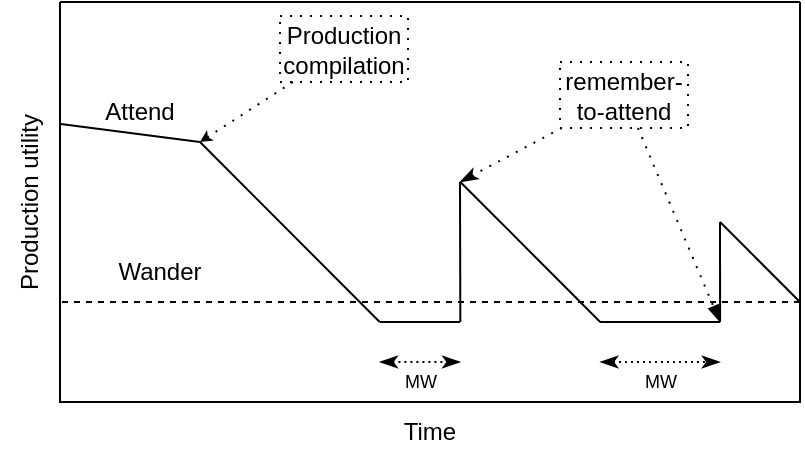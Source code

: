<mxfile>
    <diagram id="C5RBs43oDa-KdzZeNtuy" name="Page-1">
        <mxGraphModel dx="1086" dy="679" grid="1" gridSize="10" guides="1" tooltips="1" connect="1" arrows="1" fold="1" page="0" pageScale="1" pageWidth="827" pageHeight="1169" background="none" math="0" shadow="0">
            <root>
                <mxCell id="WIyWlLk6GJQsqaUBKTNV-0"/>
                <mxCell id="WIyWlLk6GJQsqaUBKTNV-1" parent="WIyWlLk6GJQsqaUBKTNV-0"/>
                <mxCell id="36" value="" style="swimlane;startSize=0;fontSize=12;" parent="WIyWlLk6GJQsqaUBKTNV-1" vertex="1">
                    <mxGeometry x="-240" y="290" width="370" height="200" as="geometry"/>
                </mxCell>
                <mxCell id="48" value="" style="endArrow=none;html=1;fontSize=12;entryX=0.432;entryY=0.8;entryDx=0;entryDy=0;entryPerimeter=0;" parent="36" target="36" edge="1">
                    <mxGeometry width="50" height="50" relative="1" as="geometry">
                        <mxPoint x="70" y="70" as="sourcePoint"/>
                        <mxPoint x="160" y="160" as="targetPoint"/>
                    </mxGeometry>
                </mxCell>
                <mxCell id="49" value="" style="endArrow=none;html=1;fontSize=12;exitX=0.541;exitY=0.8;exitDx=0;exitDy=0;exitPerimeter=0;" parent="36" source="36" edge="1">
                    <mxGeometry width="50" height="50" relative="1" as="geometry">
                        <mxPoint x="160" y="160" as="sourcePoint"/>
                        <mxPoint x="200" y="90" as="targetPoint"/>
                    </mxGeometry>
                </mxCell>
                <mxCell id="57" value="" style="endArrow=none;html=1;fontSize=12;" parent="36" edge="1">
                    <mxGeometry width="50" height="50" relative="1" as="geometry">
                        <mxPoint x="160" y="160" as="sourcePoint"/>
                        <mxPoint x="200" y="160" as="targetPoint"/>
                    </mxGeometry>
                </mxCell>
                <mxCell id="58" value="" style="endArrow=none;html=1;fontSize=12;" parent="36" edge="1">
                    <mxGeometry width="50" height="50" relative="1" as="geometry">
                        <mxPoint x="270" y="160" as="sourcePoint"/>
                        <mxPoint x="330" y="160" as="targetPoint"/>
                    </mxGeometry>
                </mxCell>
                <mxCell id="59" value="Attend" style="text;html=1;strokeColor=none;fillColor=none;align=center;verticalAlign=middle;whiteSpace=wrap;rounded=0;fontSize=12;" parent="36" vertex="1">
                    <mxGeometry x="10" y="40" width="60" height="30" as="geometry"/>
                </mxCell>
                <mxCell id="61" value="Wander" style="text;html=1;strokeColor=none;fillColor=none;align=center;verticalAlign=middle;whiteSpace=wrap;rounded=0;fontSize=12;" parent="36" vertex="1">
                    <mxGeometry x="20" y="120" width="60" height="30" as="geometry"/>
                </mxCell>
                <mxCell id="63" style="edgeStyle=none;html=1;targetPerimeterSpacing=0;endSize=3;jumpSize=0;dashed=1;dashPattern=1 4;endArrow=classic;endFill=1;" parent="36" source="62" edge="1">
                    <mxGeometry relative="1" as="geometry">
                        <mxPoint x="70" y="70" as="targetPoint"/>
                    </mxGeometry>
                </mxCell>
                <mxCell id="62" value="Production compilation" style="text;html=1;strokeColor=default;fillColor=none;align=center;verticalAlign=middle;whiteSpace=wrap;rounded=0;strokeWidth=1;perimeterSpacing=0;spacingTop=4;spacingBottom=4;spacingLeft=4;spacingRight=4;dashed=1;dashPattern=1 4;" parent="36" vertex="1">
                    <mxGeometry x="110" y="7" width="64" height="33" as="geometry"/>
                </mxCell>
                <mxCell id="66" value="remember-to-attend" style="text;html=1;strokeColor=default;fillColor=none;align=center;verticalAlign=middle;whiteSpace=wrap;rounded=0;strokeWidth=1;perimeterSpacing=0;spacingTop=4;spacingBottom=4;spacingLeft=4;spacingRight=4;dashed=1;dashPattern=1 4;" parent="36" vertex="1">
                    <mxGeometry x="250" y="30" width="64" height="33" as="geometry"/>
                </mxCell>
                <mxCell id="37" value="Time" style="text;html=1;strokeColor=none;fillColor=none;align=center;verticalAlign=middle;whiteSpace=wrap;rounded=0;fontSize=12;" parent="WIyWlLk6GJQsqaUBKTNV-1" vertex="1">
                    <mxGeometry x="-85" y="490" width="60" height="30" as="geometry"/>
                </mxCell>
                <mxCell id="38" value="Production utility" style="text;html=1;strokeColor=none;fillColor=none;align=center;verticalAlign=middle;whiteSpace=wrap;rounded=0;fontSize=12;rotation=270;" parent="WIyWlLk6GJQsqaUBKTNV-1" vertex="1">
                    <mxGeometry x="-320" y="375" width="130" height="30" as="geometry"/>
                </mxCell>
                <mxCell id="44" value="" style="endArrow=none;html=1;fontSize=12;entryX=0;entryY=0.75;entryDx=0;entryDy=0;exitX=1;exitY=0.75;exitDx=0;exitDy=0;dashed=1;" parent="WIyWlLk6GJQsqaUBKTNV-1" source="36" target="36" edge="1">
                    <mxGeometry width="50" height="50" relative="1" as="geometry">
                        <mxPoint x="-130.0" y="419.59" as="sourcePoint"/>
                        <mxPoint x="-240" y="419.09" as="targetPoint"/>
                    </mxGeometry>
                </mxCell>
                <mxCell id="46" value="" style="endArrow=none;html=1;fontSize=12;entryX=0.189;entryY=0.35;entryDx=0;entryDy=0;entryPerimeter=0;exitX=0.8;exitY=1.012;exitDx=0;exitDy=0;exitPerimeter=0;" parent="WIyWlLk6GJQsqaUBKTNV-1" target="36" edge="1" source="38">
                    <mxGeometry width="50" height="50" relative="1" as="geometry">
                        <mxPoint x="-240" y="360" as="sourcePoint"/>
                        <mxPoint x="-170" y="358" as="targetPoint"/>
                    </mxGeometry>
                </mxCell>
                <mxCell id="47" value="" style="endArrow=none;html=1;fontSize=12;exitX=0.75;exitY=1;exitDx=0;exitDy=0;" parent="WIyWlLk6GJQsqaUBKTNV-1" source="38" target="36" edge="1">
                    <mxGeometry width="50" height="50" relative="1" as="geometry">
                        <mxPoint x="-190" y="280" as="sourcePoint"/>
                        <mxPoint x="-170" y="358" as="targetPoint"/>
                    </mxGeometry>
                </mxCell>
                <mxCell id="52" value="" style="endArrow=none;html=1;fontSize=12;exitX=0.892;exitY=0.55;exitDx=0;exitDy=0;exitPerimeter=0;entryX=1;entryY=0.75;entryDx=0;entryDy=0;" parent="WIyWlLk6GJQsqaUBKTNV-1" source="36" target="36" edge="1">
                    <mxGeometry width="50" height="50" relative="1" as="geometry">
                        <mxPoint y="390" as="sourcePoint"/>
                        <mxPoint x="140" y="450" as="targetPoint"/>
                    </mxGeometry>
                </mxCell>
                <mxCell id="51" value="" style="endArrow=none;html=1;fontSize=12;entryX=0.892;entryY=0.8;entryDx=0;entryDy=0;entryPerimeter=0;" parent="WIyWlLk6GJQsqaUBKTNV-1" target="36" edge="1">
                    <mxGeometry width="50" height="50" relative="1" as="geometry">
                        <mxPoint x="90" y="400" as="sourcePoint"/>
                        <mxPoint y="450" as="targetPoint"/>
                    </mxGeometry>
                </mxCell>
                <mxCell id="50" value="" style="endArrow=none;html=1;fontSize=12;exitX=0.73;exitY=0.8;exitDx=0;exitDy=0;exitPerimeter=0;entryX=0.541;entryY=0.45;entryDx=0;entryDy=0;entryPerimeter=0;" parent="WIyWlLk6GJQsqaUBKTNV-1" source="36" target="36" edge="1">
                    <mxGeometry width="50" height="50" relative="1" as="geometry">
                        <mxPoint x="-270" y="330" as="sourcePoint"/>
                        <mxPoint x="-80" y="380" as="targetPoint"/>
                    </mxGeometry>
                </mxCell>
                <mxCell id="64" value="MW" style="endArrow=classicThin;startArrow=classicThin;html=1;entryX=0.541;entryY=0.9;entryDx=0;entryDy=0;entryPerimeter=0;exitX=0.432;exitY=0.9;exitDx=0;exitDy=0;exitPerimeter=0;endFill=1;dashed=1;dashPattern=1 2;startFill=1;labelPosition=center;verticalLabelPosition=middle;align=center;verticalAlign=middle;fontSize=9;" parent="WIyWlLk6GJQsqaUBKTNV-1" source="36" target="36" edge="1">
                    <mxGeometry x="-0.0" y="-10" width="50" height="50" relative="1" as="geometry">
                        <mxPoint x="-130" y="510" as="sourcePoint"/>
                        <mxPoint x="-80" y="460" as="targetPoint"/>
                        <mxPoint as="offset"/>
                    </mxGeometry>
                </mxCell>
                <mxCell id="65" value="MW" style="endArrow=classicThin;startArrow=classicThin;html=1;exitX=0.73;exitY=0.9;exitDx=0;exitDy=0;exitPerimeter=0;endFill=1;dashed=1;dashPattern=1 2;startFill=1;fontSize=9;" parent="WIyWlLk6GJQsqaUBKTNV-1" source="36" edge="1">
                    <mxGeometry x="-0.002" y="-10" width="50" height="50" relative="1" as="geometry">
                        <mxPoint x="-70.16" y="480" as="sourcePoint"/>
                        <mxPoint x="90" y="470" as="targetPoint"/>
                        <mxPoint as="offset"/>
                    </mxGeometry>
                </mxCell>
                <mxCell id="67" style="edgeStyle=none;html=1;dashed=1;dashPattern=1 4;startArrow=none;startFill=0;endArrow=classicThin;endFill=1;" parent="WIyWlLk6GJQsqaUBKTNV-1" source="66" edge="1">
                    <mxGeometry relative="1" as="geometry">
                        <mxPoint x="-40" y="380" as="targetPoint"/>
                    </mxGeometry>
                </mxCell>
                <mxCell id="68" style="edgeStyle=none;html=1;dashed=1;dashPattern=1 4;fontSize=10;startArrow=none;startFill=0;endArrow=blockThin;endFill=1;" parent="WIyWlLk6GJQsqaUBKTNV-1" source="66" edge="1">
                    <mxGeometry relative="1" as="geometry">
                        <mxPoint x="90" y="450" as="targetPoint"/>
                    </mxGeometry>
                </mxCell>
            </root>
        </mxGraphModel>
    </diagram>
</mxfile>